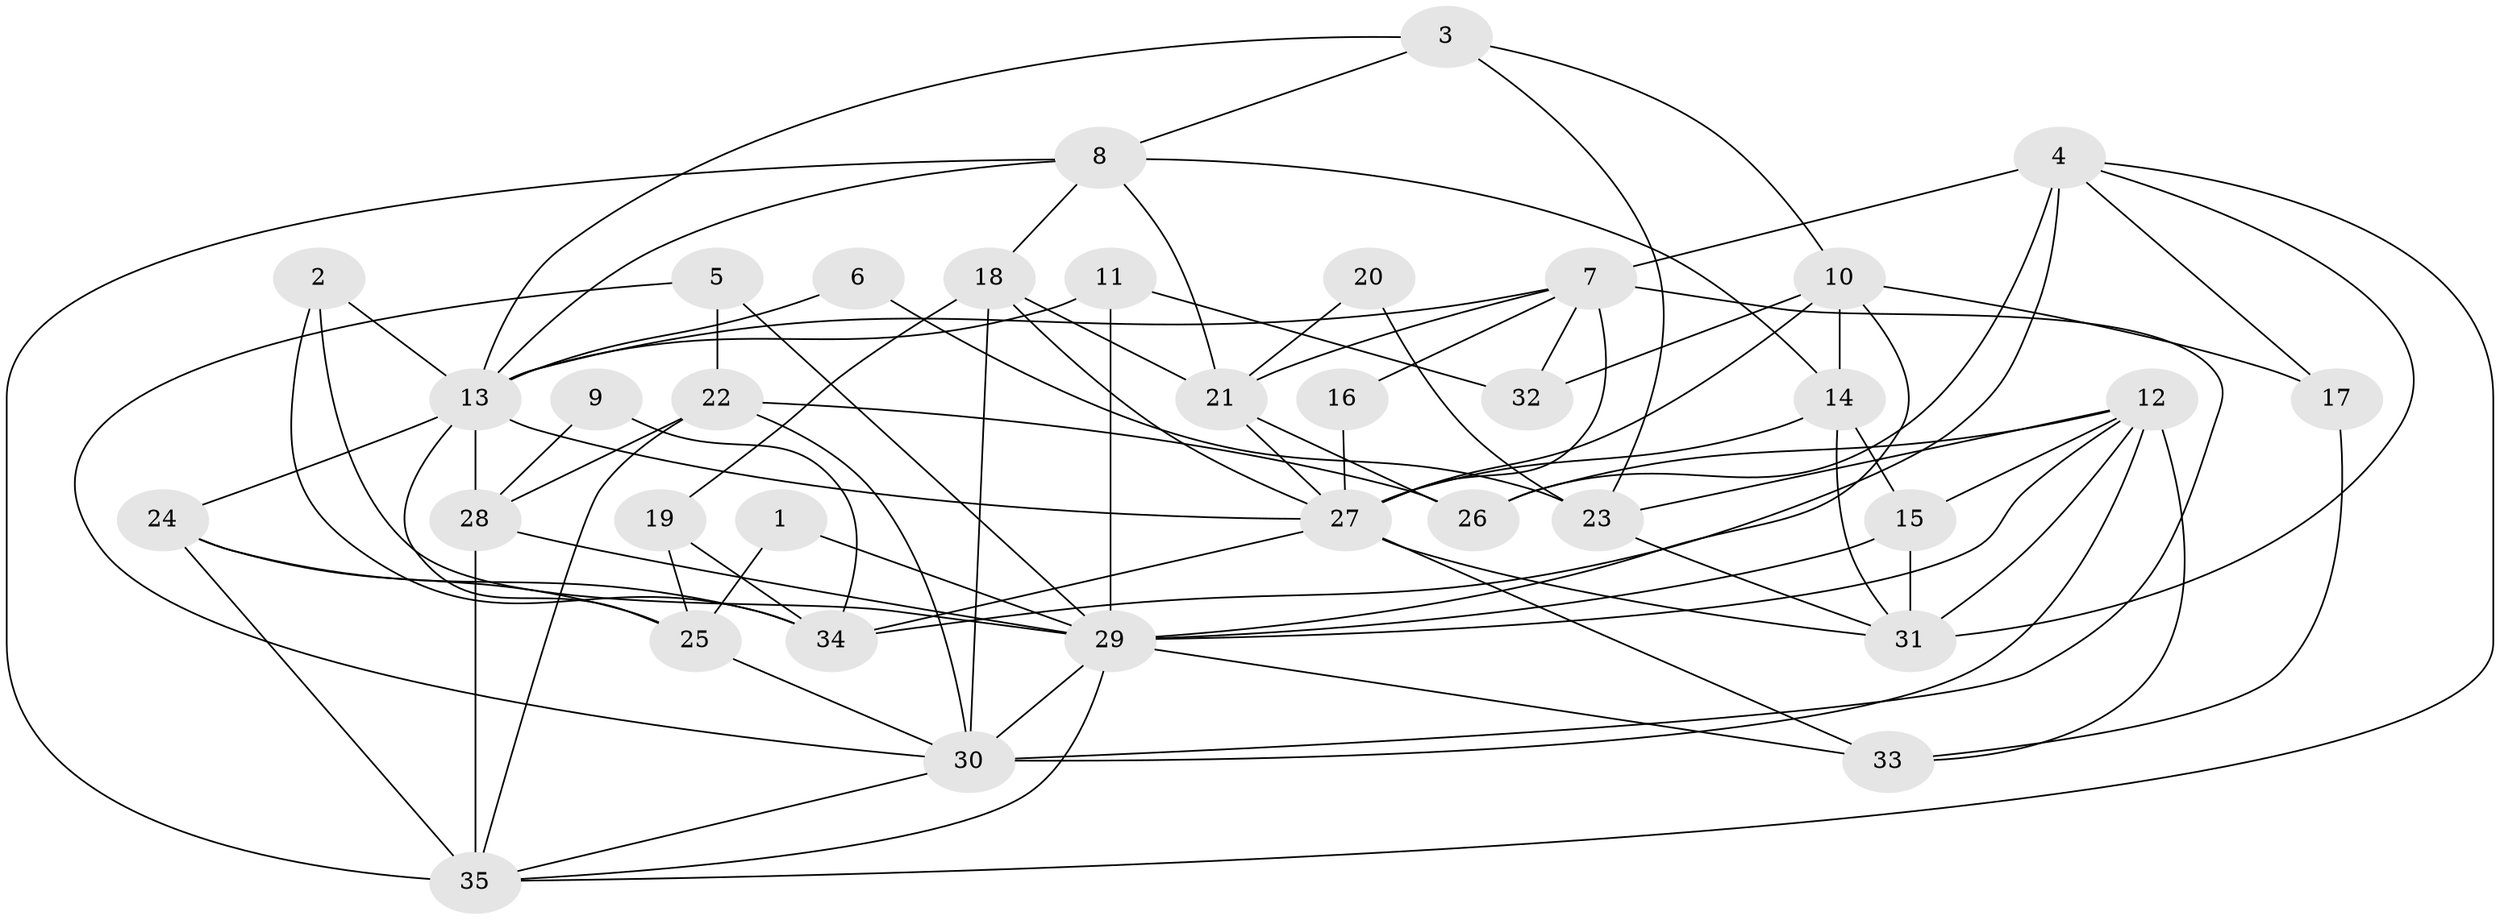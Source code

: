 // original degree distribution, {2: 0.15942028985507245, 3: 0.2463768115942029, 4: 0.3188405797101449, 5: 0.11594202898550725, 7: 0.043478260869565216, 6: 0.08695652173913043, 9: 0.028985507246376812}
// Generated by graph-tools (version 1.1) at 2025/26/03/09/25 03:26:18]
// undirected, 35 vertices, 87 edges
graph export_dot {
graph [start="1"]
  node [color=gray90,style=filled];
  1;
  2;
  3;
  4;
  5;
  6;
  7;
  8;
  9;
  10;
  11;
  12;
  13;
  14;
  15;
  16;
  17;
  18;
  19;
  20;
  21;
  22;
  23;
  24;
  25;
  26;
  27;
  28;
  29;
  30;
  31;
  32;
  33;
  34;
  35;
  1 -- 25 [weight=1.0];
  1 -- 29 [weight=1.0];
  2 -- 13 [weight=1.0];
  2 -- 29 [weight=1.0];
  2 -- 34 [weight=1.0];
  3 -- 8 [weight=1.0];
  3 -- 10 [weight=1.0];
  3 -- 13 [weight=1.0];
  3 -- 23 [weight=1.0];
  4 -- 7 [weight=2.0];
  4 -- 17 [weight=1.0];
  4 -- 26 [weight=1.0];
  4 -- 31 [weight=1.0];
  4 -- 34 [weight=1.0];
  4 -- 35 [weight=1.0];
  5 -- 22 [weight=1.0];
  5 -- 29 [weight=1.0];
  5 -- 30 [weight=1.0];
  6 -- 13 [weight=1.0];
  6 -- 23 [weight=1.0];
  7 -- 13 [weight=1.0];
  7 -- 16 [weight=1.0];
  7 -- 21 [weight=1.0];
  7 -- 27 [weight=1.0];
  7 -- 30 [weight=2.0];
  7 -- 32 [weight=1.0];
  8 -- 13 [weight=1.0];
  8 -- 14 [weight=1.0];
  8 -- 18 [weight=1.0];
  8 -- 21 [weight=1.0];
  8 -- 35 [weight=1.0];
  9 -- 28 [weight=1.0];
  9 -- 34 [weight=1.0];
  10 -- 14 [weight=1.0];
  10 -- 17 [weight=1.0];
  10 -- 27 [weight=1.0];
  10 -- 29 [weight=2.0];
  10 -- 32 [weight=1.0];
  11 -- 13 [weight=1.0];
  11 -- 29 [weight=1.0];
  11 -- 32 [weight=1.0];
  12 -- 15 [weight=1.0];
  12 -- 23 [weight=2.0];
  12 -- 26 [weight=1.0];
  12 -- 29 [weight=1.0];
  12 -- 30 [weight=1.0];
  12 -- 31 [weight=2.0];
  12 -- 33 [weight=1.0];
  13 -- 24 [weight=1.0];
  13 -- 25 [weight=1.0];
  13 -- 27 [weight=1.0];
  13 -- 28 [weight=2.0];
  14 -- 15 [weight=1.0];
  14 -- 27 [weight=1.0];
  14 -- 31 [weight=1.0];
  15 -- 29 [weight=1.0];
  15 -- 31 [weight=1.0];
  16 -- 27 [weight=1.0];
  17 -- 33 [weight=1.0];
  18 -- 19 [weight=1.0];
  18 -- 21 [weight=1.0];
  18 -- 27 [weight=1.0];
  18 -- 30 [weight=1.0];
  19 -- 25 [weight=1.0];
  19 -- 34 [weight=1.0];
  20 -- 21 [weight=1.0];
  20 -- 23 [weight=1.0];
  21 -- 26 [weight=1.0];
  21 -- 27 [weight=1.0];
  22 -- 26 [weight=1.0];
  22 -- 28 [weight=2.0];
  22 -- 30 [weight=2.0];
  22 -- 35 [weight=1.0];
  23 -- 31 [weight=1.0];
  24 -- 25 [weight=1.0];
  24 -- 34 [weight=1.0];
  24 -- 35 [weight=2.0];
  25 -- 30 [weight=1.0];
  27 -- 31 [weight=1.0];
  27 -- 33 [weight=1.0];
  27 -- 34 [weight=1.0];
  28 -- 29 [weight=1.0];
  28 -- 35 [weight=2.0];
  29 -- 30 [weight=1.0];
  29 -- 33 [weight=1.0];
  29 -- 35 [weight=1.0];
  30 -- 35 [weight=1.0];
}
